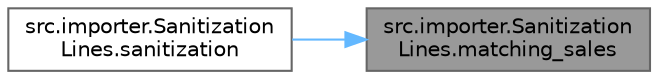digraph "src.importer.SanitizationLines.matching_sales"
{
 // LATEX_PDF_SIZE
  bgcolor="transparent";
  edge [fontname=Helvetica,fontsize=10,labelfontname=Helvetica,labelfontsize=10];
  node [fontname=Helvetica,fontsize=10,shape=box,height=0.2,width=0.4];
  rankdir="RL";
  Node1 [id="Node000001",label="src.importer.Sanitization\lLines.matching_sales",height=0.2,width=0.4,color="gray40", fillcolor="grey60", style="filled", fontcolor="black",tooltip=" "];
  Node1 -> Node2 [id="edge1_Node000001_Node000002",dir="back",color="steelblue1",style="solid",tooltip=" "];
  Node2 [id="Node000002",label="src.importer.Sanitization\lLines.sanitization",height=0.2,width=0.4,color="grey40", fillcolor="white", style="filled",URL="$namespacesrc_1_1importer_1_1_sanitization_lines.html#a5a2f210e90e2672d3a3e71f81901f2c5",tooltip=" "];
}
